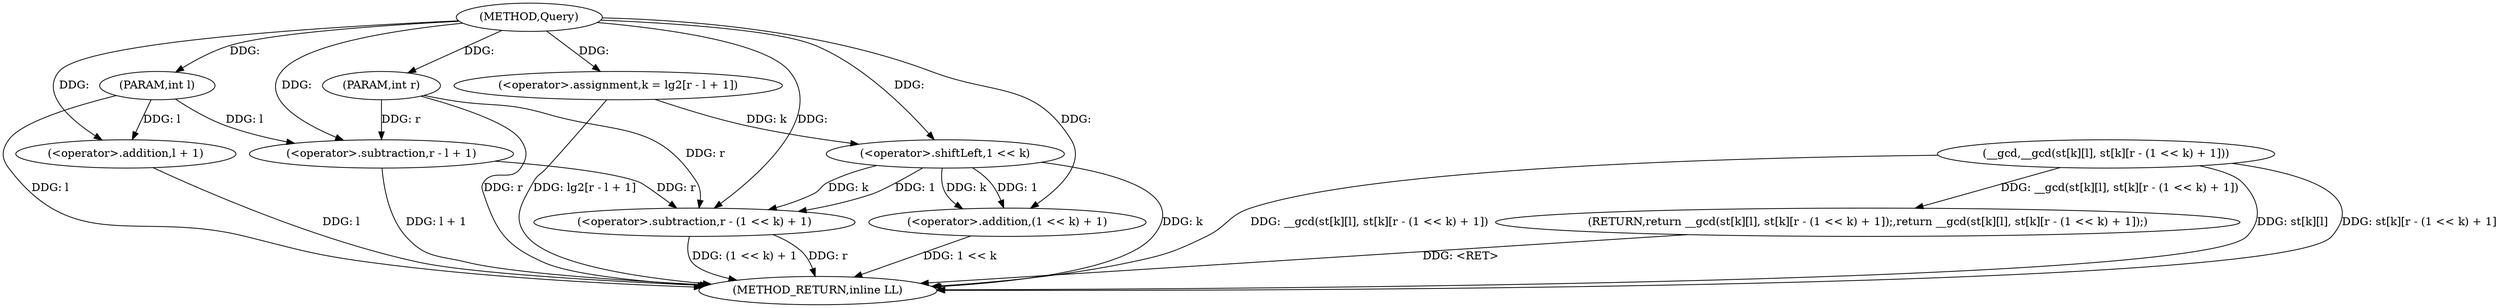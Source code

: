 digraph "Query" {  
"1000155" [label = "(METHOD,Query)" ]
"1000187" [label = "(METHOD_RETURN,inline LL)" ]
"1000156" [label = "(PARAM,int l)" ]
"1000157" [label = "(PARAM,int r)" ]
"1000160" [label = "(<operator>.assignment,k = lg2[r - l + 1])" ]
"1000169" [label = "(RETURN,return __gcd(st[k][l], st[k][r - (1 << k) + 1]);,return __gcd(st[k][l], st[k][r - (1 << k) + 1]);)" ]
"1000170" [label = "(__gcd,__gcd(st[k][l], st[k][r - (1 << k) + 1]))" ]
"1000164" [label = "(<operator>.subtraction,r - l + 1)" ]
"1000166" [label = "(<operator>.addition,l + 1)" ]
"1000180" [label = "(<operator>.subtraction,r - (1 << k) + 1)" ]
"1000182" [label = "(<operator>.addition,(1 << k) + 1)" ]
"1000183" [label = "(<operator>.shiftLeft,1 << k)" ]
  "1000169" -> "1000187"  [ label = "DDG: <RET>"] 
  "1000156" -> "1000187"  [ label = "DDG: l"] 
  "1000157" -> "1000187"  [ label = "DDG: r"] 
  "1000166" -> "1000187"  [ label = "DDG: l"] 
  "1000164" -> "1000187"  [ label = "DDG: l + 1"] 
  "1000160" -> "1000187"  [ label = "DDG: lg2[r - l + 1]"] 
  "1000170" -> "1000187"  [ label = "DDG: st[k][l]"] 
  "1000180" -> "1000187"  [ label = "DDG: r"] 
  "1000183" -> "1000187"  [ label = "DDG: k"] 
  "1000182" -> "1000187"  [ label = "DDG: 1 << k"] 
  "1000180" -> "1000187"  [ label = "DDG: (1 << k) + 1"] 
  "1000170" -> "1000187"  [ label = "DDG: st[k][r - (1 << k) + 1]"] 
  "1000170" -> "1000187"  [ label = "DDG: __gcd(st[k][l], st[k][r - (1 << k) + 1])"] 
  "1000155" -> "1000156"  [ label = "DDG: "] 
  "1000155" -> "1000157"  [ label = "DDG: "] 
  "1000170" -> "1000169"  [ label = "DDG: __gcd(st[k][l], st[k][r - (1 << k) + 1])"] 
  "1000155" -> "1000160"  [ label = "DDG: "] 
  "1000157" -> "1000164"  [ label = "DDG: r"] 
  "1000155" -> "1000164"  [ label = "DDG: "] 
  "1000156" -> "1000164"  [ label = "DDG: l"] 
  "1000156" -> "1000166"  [ label = "DDG: l"] 
  "1000155" -> "1000166"  [ label = "DDG: "] 
  "1000164" -> "1000180"  [ label = "DDG: r"] 
  "1000157" -> "1000180"  [ label = "DDG: r"] 
  "1000155" -> "1000180"  [ label = "DDG: "] 
  "1000183" -> "1000180"  [ label = "DDG: 1"] 
  "1000183" -> "1000180"  [ label = "DDG: k"] 
  "1000183" -> "1000182"  [ label = "DDG: 1"] 
  "1000183" -> "1000182"  [ label = "DDG: k"] 
  "1000155" -> "1000182"  [ label = "DDG: "] 
  "1000155" -> "1000183"  [ label = "DDG: "] 
  "1000160" -> "1000183"  [ label = "DDG: k"] 
}
